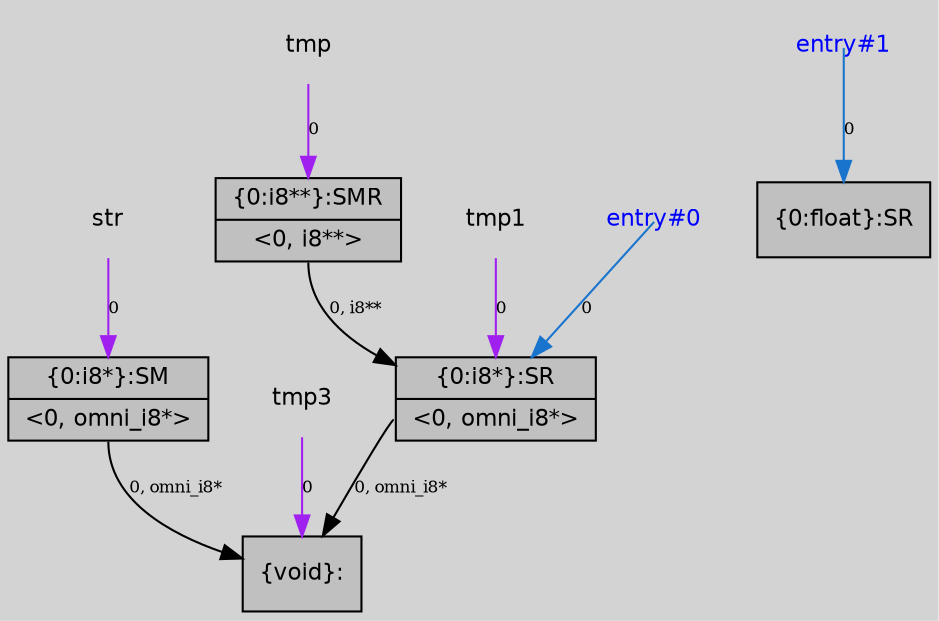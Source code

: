 digraph unnamed {
	graph [center=true, ratio=true, bgcolor=lightgray, fontname=Helvetica];
	node  [fontname=Helvetica, fontsize=11];

	Node0x7fb1c9512b30 [shape=record,fillcolor=gray, style=filled,label="{\{0:i8*\}:SR|{<s0>\<0, omni_i8*\>}}"];
	Node0x7fb1c9512bc0 [shape=record,fillcolor=gray, style=filled,label="{\{0:float\}:SR}"];
	Node0x7fb1c9512c50 [shape=record,fillcolor=gray, style=filled,label="{\{0:i8**\}:SMR|{<s0>\<0, i8**\>}}"];
	Node0x7fb1c9512ce0 [shape=record,fillcolor=gray, style=filled,label="{\{0:i8*\}:SM|{<s0>\<0, omni_i8*\>}}"];
	Node0x7fb1c9512de0 [shape=record,fillcolor=gray, style=filled,label="{\{void\}:}"];
	Node0x7fb1c950f778 [shape=plaintext, label ="tmp1"];
	Node0x7fb1c950f778 -> Node0x7fb1c9512b30[arrowtail=tee,label="0",fontsize=8,color=purple];
	Node0x7fb1c950f688 [shape=plaintext, label ="str"];
	Node0x7fb1c950f688 -> Node0x7fb1c9512ce0[arrowtail=tee,label="0",fontsize=8,color=purple];
	Node0x7fb1c950f5d8 [shape=plaintext, label ="tmp"];
	Node0x7fb1c950f5d8 -> Node0x7fb1c9512c50[arrowtail=tee,label="0",fontsize=8,color=purple];
	Node0x7fb1c950f8c8 [shape=plaintext, label ="tmp3"];
	Node0x7fb1c950f8c8 -> Node0x7fb1c9512de0[arrowtail=tee,label="0",fontsize=8,color=purple];
	Node0x7fb1c950f330 [shape=plaintext,fontcolor=blue, label ="entry#0"];
	Node0x7fb1c950f330 -> Node0x7fb1c9512b30[tailclip=false,color=dodgerblue3,label="0",fontsize=8];
	Node0x7fb1c950f358 [shape=plaintext,fontcolor=blue, label ="entry#1"];
	Node0x7fb1c950f358 -> Node0x7fb1c9512bc0[tailclip=false,color=dodgerblue3,label="0",fontsize=8];
	Node0x7fb1c9512b30:s0 -> Node0x7fb1c9512de0[arrowtail=tee,label="0, omni_i8*",fontsize=8];
	Node0x7fb1c9512c50:s0 -> Node0x7fb1c9512b30[arrowtail=tee,label="0, i8**",fontsize=8];
	Node0x7fb1c9512ce0:s0 -> Node0x7fb1c9512de0[arrowtail=tee,label="0, omni_i8*",fontsize=8];
}
